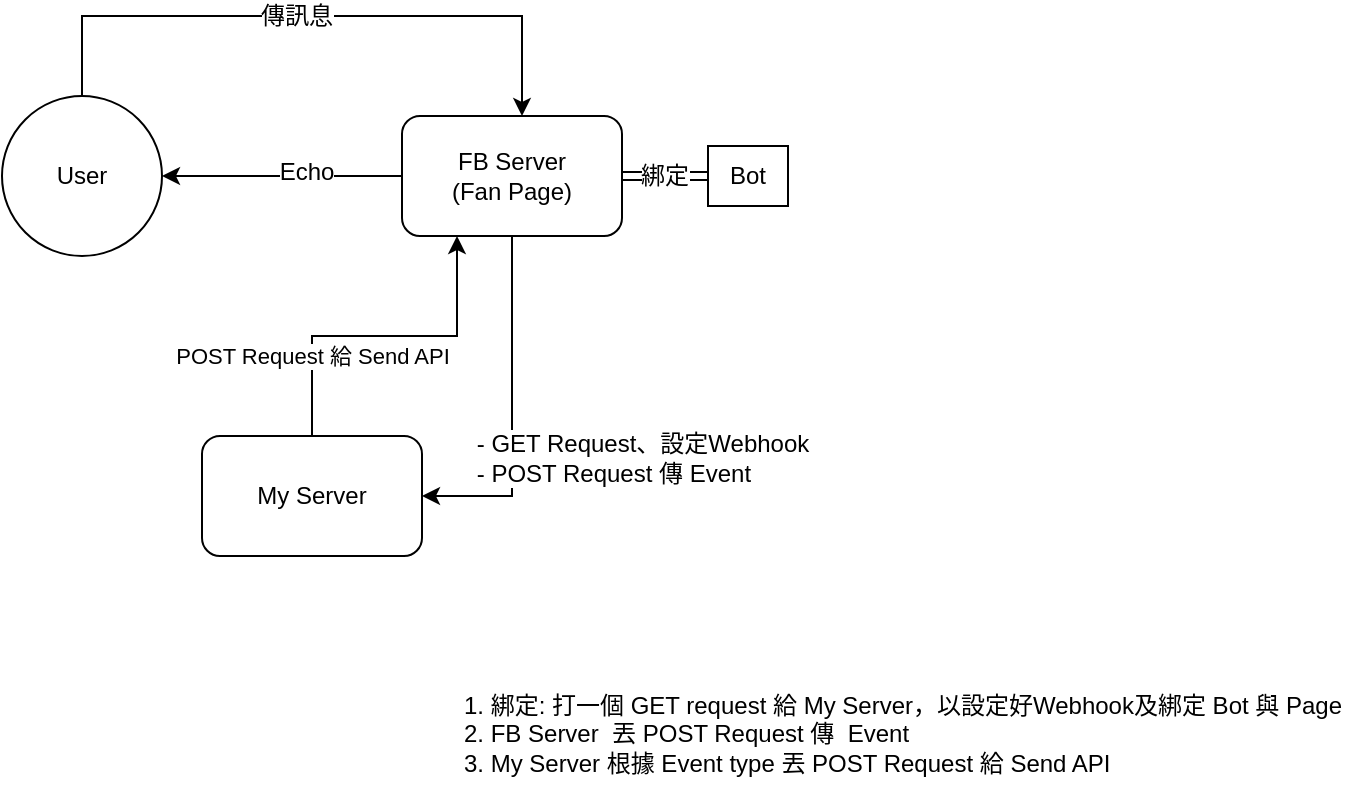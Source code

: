 <mxfile version="10.7.9" type="github"><diagram id="vkrNKiE-Cz9adRt2QydA" name="Page-1"><mxGraphModel dx="918" dy="575" grid="1" gridSize="10" guides="1" tooltips="1" connect="1" arrows="1" fold="1" page="1" pageScale="1" pageWidth="827" pageHeight="1169" math="0" shadow="0"><root><mxCell id="0"/><mxCell id="1" parent="0"/><mxCell id="PIy14N72UGDw5WxEq-cf-3" style="edgeStyle=orthogonalEdgeStyle;rounded=0;orthogonalLoop=1;jettySize=auto;html=1;exitX=0.5;exitY=0;exitDx=0;exitDy=0;" parent="1" source="PIy14N72UGDw5WxEq-cf-1" target="PIy14N72UGDw5WxEq-cf-2" edge="1"><mxGeometry relative="1" as="geometry"><Array as="points"><mxPoint x="120" y="120"/><mxPoint x="340" y="120"/></Array></mxGeometry></mxCell><mxCell id="PIy14N72UGDw5WxEq-cf-4" value="傳訊息" style="text;html=1;resizable=0;points=[];align=center;verticalAlign=middle;labelBackgroundColor=#ffffff;" parent="PIy14N72UGDw5WxEq-cf-3" vertex="1" connectable="0"><mxGeometry x="-0.242" y="-2" relative="1" as="geometry"><mxPoint x="29" y="-2" as="offset"/></mxGeometry></mxCell><mxCell id="PIy14N72UGDw5WxEq-cf-1" value="User" style="ellipse;whiteSpace=wrap;html=1;aspect=fixed;" parent="1" vertex="1"><mxGeometry x="80" y="160" width="80" height="80" as="geometry"/></mxCell><mxCell id="PIy14N72UGDw5WxEq-cf-7" style="edgeStyle=orthogonalEdgeStyle;rounded=0;orthogonalLoop=1;jettySize=auto;html=1;exitX=1;exitY=0.5;exitDx=0;exitDy=0;shape=link;" parent="1" source="PIy14N72UGDw5WxEq-cf-2" target="PIy14N72UGDw5WxEq-cf-6" edge="1"><mxGeometry relative="1" as="geometry"/></mxCell><mxCell id="PIy14N72UGDw5WxEq-cf-9" value="綁定" style="text;html=1;resizable=0;points=[];align=center;verticalAlign=middle;labelBackgroundColor=#ffffff;" parent="PIy14N72UGDw5WxEq-cf-7" vertex="1" connectable="0"><mxGeometry x="-0.023" relative="1" as="geometry"><mxPoint as="offset"/></mxGeometry></mxCell><mxCell id="PIy14N72UGDw5WxEq-cf-14" style="edgeStyle=orthogonalEdgeStyle;rounded=0;orthogonalLoop=1;jettySize=auto;html=1;exitX=0.5;exitY=1;exitDx=0;exitDy=0;entryX=1;entryY=0.5;entryDx=0;entryDy=0;" parent="1" source="PIy14N72UGDw5WxEq-cf-2" target="PIy14N72UGDw5WxEq-cf-13" edge="1"><mxGeometry relative="1" as="geometry"/></mxCell><mxCell id="PIy14N72UGDw5WxEq-cf-15" value="- GET Request、設定Webhook&lt;br&gt;&lt;div style=&quot;text-align: left&quot;&gt;- POST Request 傳 Event&lt;/div&gt;" style="text;html=1;resizable=0;points=[];align=center;verticalAlign=middle;labelBackgroundColor=#ffffff;" parent="PIy14N72UGDw5WxEq-cf-14" vertex="1" connectable="0"><mxGeometry x="-0.322" relative="1" as="geometry"><mxPoint x="65" y="51" as="offset"/></mxGeometry></mxCell><mxCell id="-pBQCSCspCIqIj2aQxIe-4" style="edgeStyle=orthogonalEdgeStyle;rounded=0;orthogonalLoop=1;jettySize=auto;html=1;exitX=0;exitY=0.5;exitDx=0;exitDy=0;" edge="1" parent="1" source="PIy14N72UGDw5WxEq-cf-2" target="PIy14N72UGDw5WxEq-cf-1"><mxGeometry relative="1" as="geometry"/></mxCell><mxCell id="-pBQCSCspCIqIj2aQxIe-5" value="Echo" style="text;html=1;resizable=0;points=[];align=center;verticalAlign=middle;labelBackgroundColor=#ffffff;" vertex="1" connectable="0" parent="-pBQCSCspCIqIj2aQxIe-4"><mxGeometry x="-0.2" y="-2" relative="1" as="geometry"><mxPoint as="offset"/></mxGeometry></mxCell><mxCell id="PIy14N72UGDw5WxEq-cf-2" value="FB Server&lt;br&gt;(Fan Page)&lt;br&gt;" style="rounded=1;whiteSpace=wrap;html=1;" parent="1" vertex="1"><mxGeometry x="280" y="170" width="110" height="60" as="geometry"/></mxCell><mxCell id="PIy14N72UGDw5WxEq-cf-6" value="Bot" style="rounded=0;whiteSpace=wrap;html=1;" parent="1" vertex="1"><mxGeometry x="433" y="185" width="40" height="30" as="geometry"/></mxCell><mxCell id="-pBQCSCspCIqIj2aQxIe-3" value="POST Request 給 Send API" style="edgeStyle=orthogonalEdgeStyle;rounded=0;orthogonalLoop=1;jettySize=auto;html=1;exitX=0.5;exitY=0;exitDx=0;exitDy=0;entryX=0.25;entryY=1;entryDx=0;entryDy=0;" edge="1" parent="1" source="PIy14N72UGDw5WxEq-cf-13" target="PIy14N72UGDw5WxEq-cf-2"><mxGeometry x="-0.538" relative="1" as="geometry"><mxPoint as="offset"/></mxGeometry></mxCell><mxCell id="PIy14N72UGDw5WxEq-cf-13" value="My Server" style="rounded=1;whiteSpace=wrap;html=1;" parent="1" vertex="1"><mxGeometry x="180" y="330" width="110" height="60" as="geometry"/></mxCell><mxCell id="-pBQCSCspCIqIj2aQxIe-1" value="1. 綁定: 打一個 GET request 給 My Server，以設定好Webhook及綁定 Bot 與 Page&lt;br&gt;2. FB Server&amp;nbsp; 丟 POST Request 傳&amp;nbsp; Event&lt;br&gt;3. My Server 根據 Event type 丟 POST Request 給 Send API&lt;br&gt;&lt;br&gt;" style="text;html=1;resizable=0;points=[];autosize=1;align=left;verticalAlign=top;spacingTop=-4;" vertex="1" parent="1"><mxGeometry x="309" y="455" width="450" height="60" as="geometry"/></mxCell></root></mxGraphModel></diagram></mxfile>